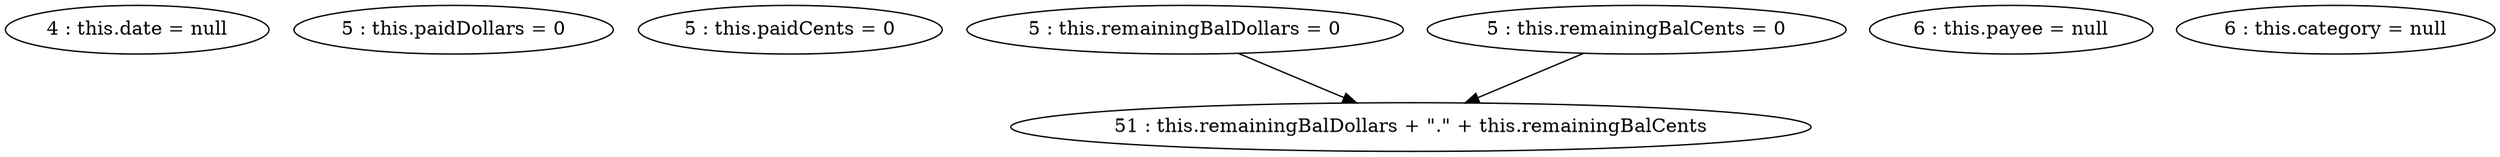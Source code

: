digraph G {
"4 : this.date = null"
"5 : this.paidDollars = 0"
"5 : this.paidCents = 0"
"5 : this.remainingBalDollars = 0"
"5 : this.remainingBalDollars = 0" -> "51 : this.remainingBalDollars + \".\" + this.remainingBalCents"
"5 : this.remainingBalCents = 0"
"5 : this.remainingBalCents = 0" -> "51 : this.remainingBalDollars + \".\" + this.remainingBalCents"
"6 : this.payee = null"
"6 : this.category = null"
"51 : this.remainingBalDollars + \".\" + this.remainingBalCents"
}